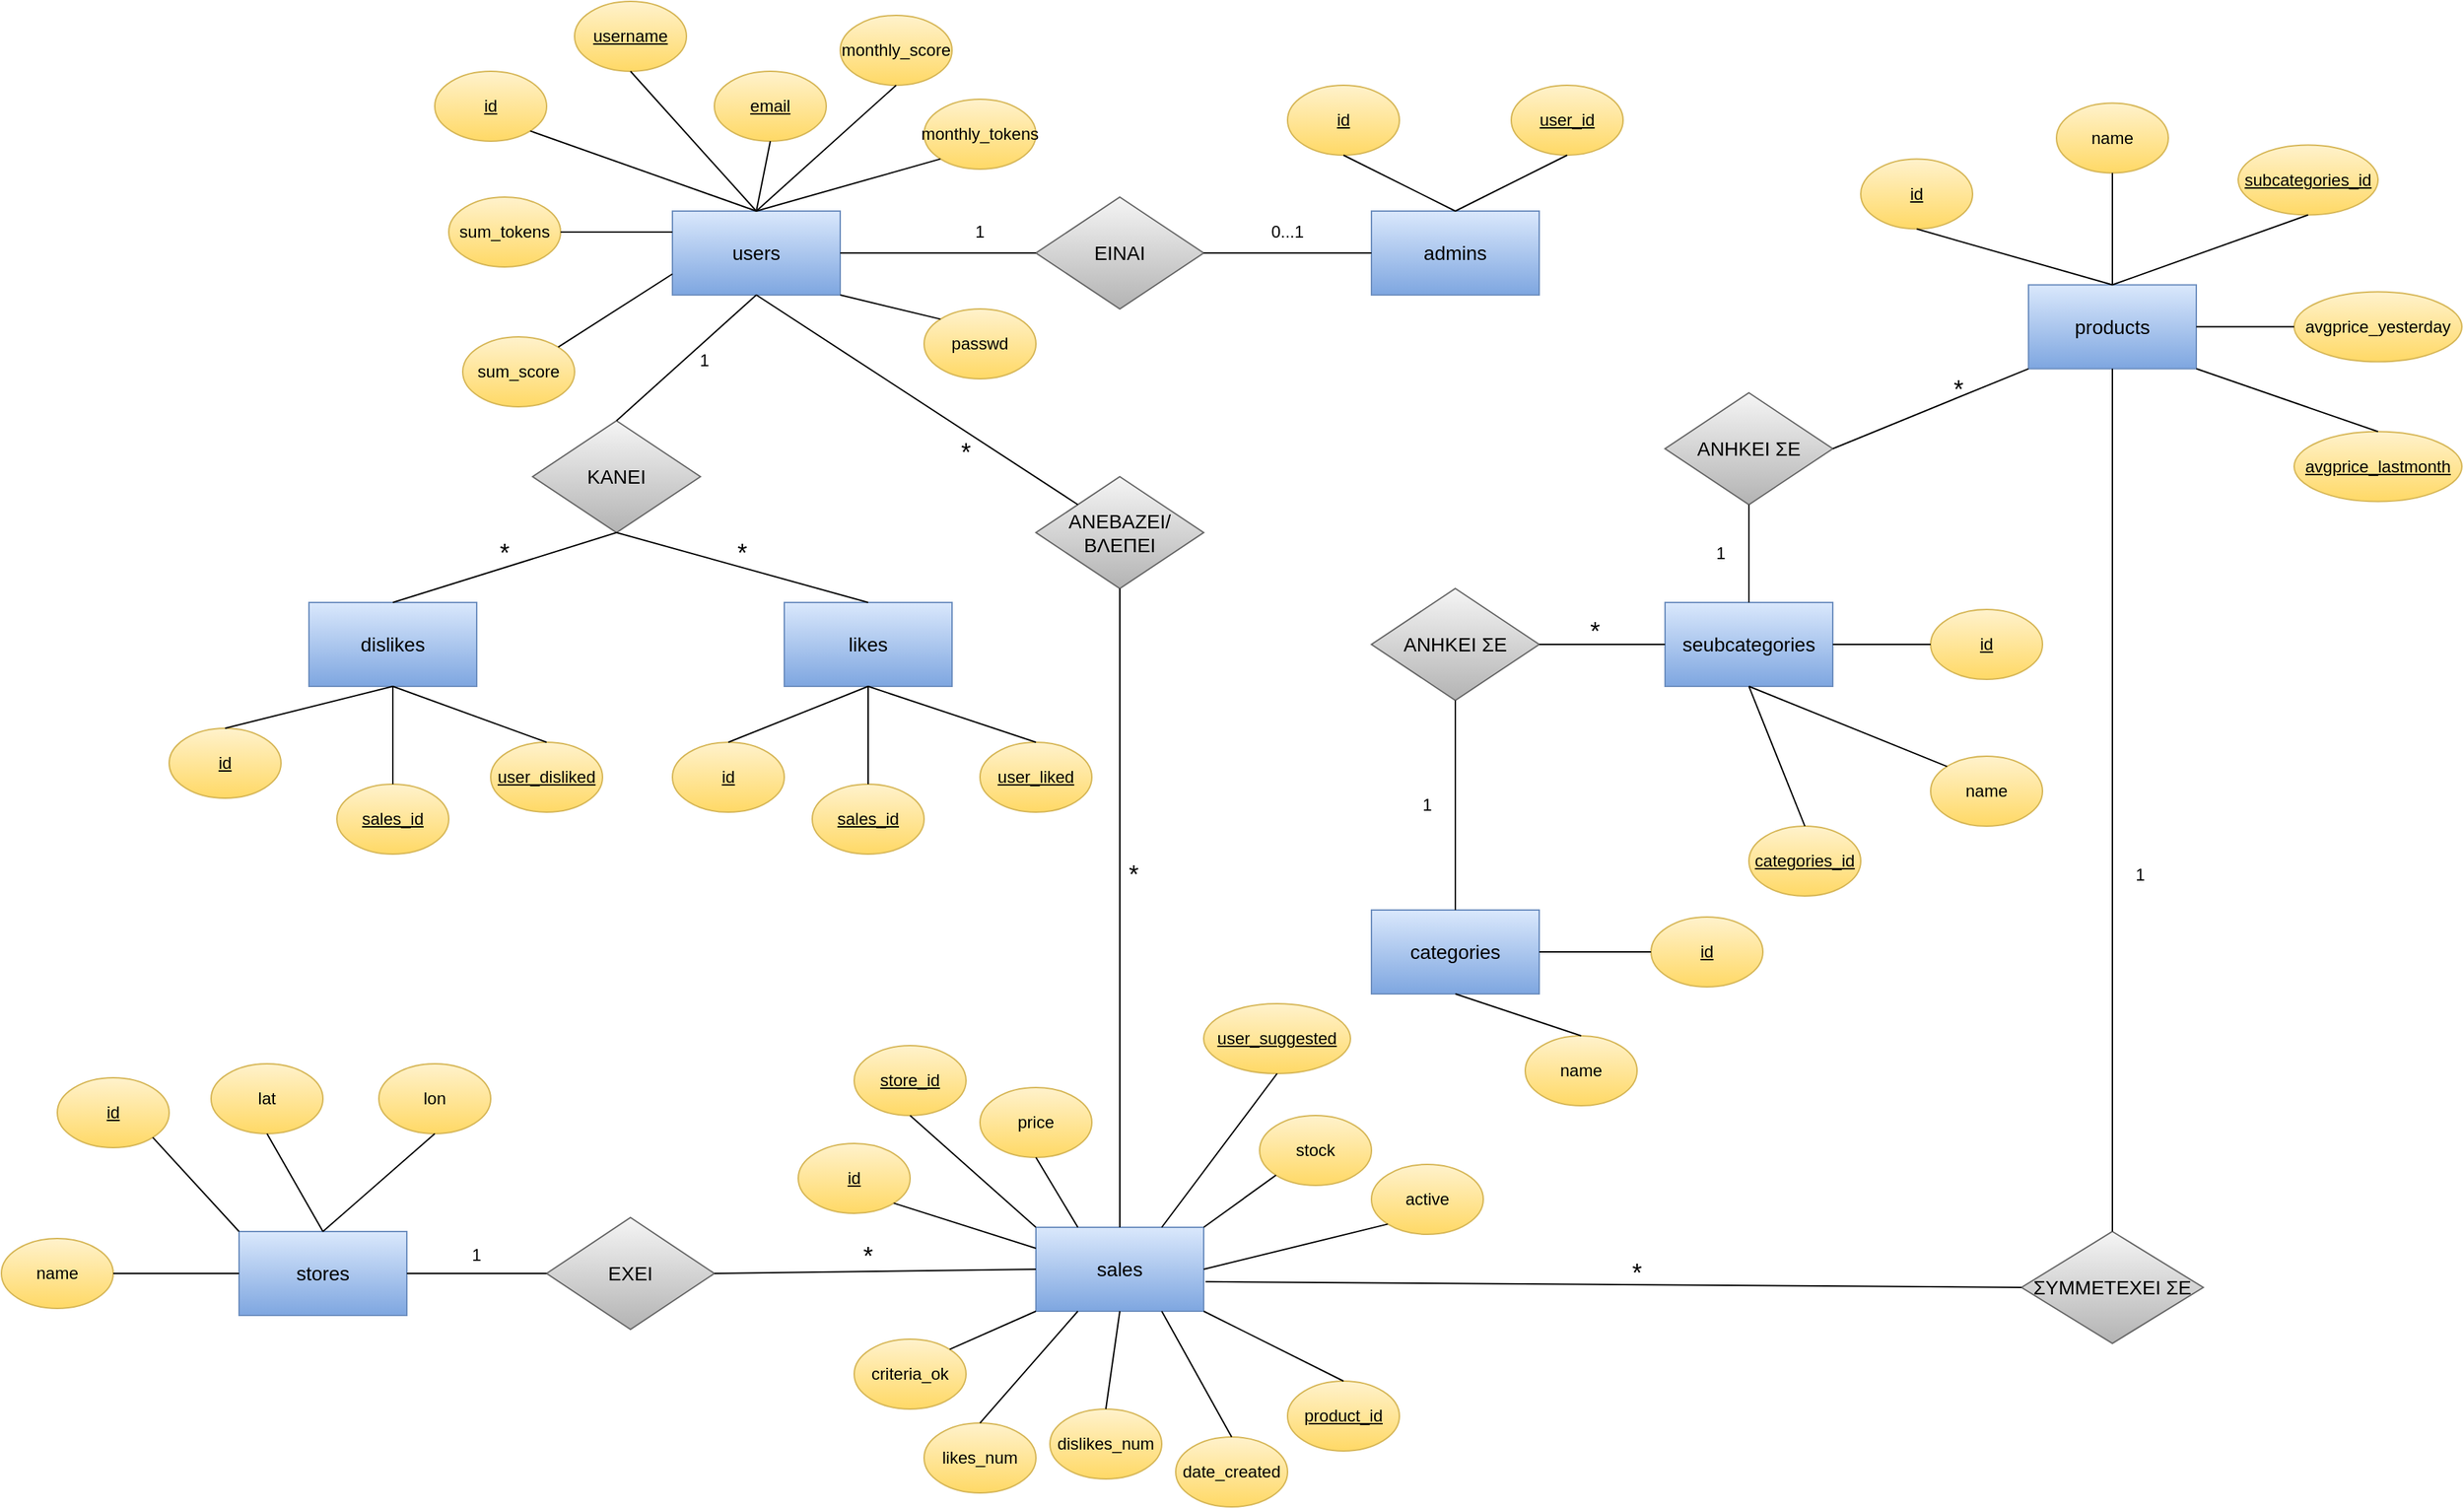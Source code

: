 <mxfile version="21.3.7" type="device">
  <diagram id="R2lEEEUBdFMjLlhIrx00" name="Page-1">
    <mxGraphModel dx="1615" dy="1488" grid="1" gridSize="10" guides="1" tooltips="1" connect="1" arrows="1" fold="1" page="1" pageScale="1" pageWidth="850" pageHeight="1100" math="0" shadow="0" extFonts="Permanent Marker^https://fonts.googleapis.com/css?family=Permanent+Marker">
      <root>
        <mxCell id="0" />
        <mxCell id="1" parent="0" />
        <mxCell id="N1igYpdXhc1rZIDnyuqD-1" value="&lt;font style=&quot;font-size: 14px;&quot;&gt;stores&lt;/font&gt;" style="rounded=0;whiteSpace=wrap;html=1;fillColor=#dae8fc;gradientColor=#7ea6e0;strokeColor=#6c8ebf;" vertex="1" parent="1">
          <mxGeometry x="-230" y="840" width="120" height="60" as="geometry" />
        </mxCell>
        <mxCell id="N1igYpdXhc1rZIDnyuqD-2" value="&lt;font style=&quot;font-size: 14px;&quot;&gt;users&lt;br&gt;&lt;/font&gt;" style="rounded=0;whiteSpace=wrap;html=1;fillColor=#dae8fc;gradientColor=#7ea6e0;strokeColor=#6c8ebf;" vertex="1" parent="1">
          <mxGeometry x="80" y="110" width="120" height="60" as="geometry" />
        </mxCell>
        <mxCell id="N1igYpdXhc1rZIDnyuqD-3" value="&lt;font style=&quot;font-size: 14px;&quot;&gt;admins&lt;br&gt;&lt;/font&gt;" style="rounded=0;whiteSpace=wrap;html=1;fillColor=#dae8fc;gradientColor=#7ea6e0;strokeColor=#6c8ebf;" vertex="1" parent="1">
          <mxGeometry x="580" y="110" width="120" height="60" as="geometry" />
        </mxCell>
        <mxCell id="N1igYpdXhc1rZIDnyuqD-4" value="&lt;font style=&quot;font-size: 14px;&quot;&gt;products&lt;br&gt;&lt;/font&gt;" style="rounded=0;whiteSpace=wrap;html=1;fillColor=#dae8fc;gradientColor=#7ea6e0;strokeColor=#6c8ebf;" vertex="1" parent="1">
          <mxGeometry x="1050" y="162.78" width="120" height="60" as="geometry" />
        </mxCell>
        <mxCell id="N1igYpdXhc1rZIDnyuqD-6" value="&lt;font style=&quot;font-size: 14px;&quot;&gt;sales&lt;br&gt;&lt;/font&gt;" style="rounded=0;whiteSpace=wrap;html=1;fillColor=#dae8fc;gradientColor=#7ea6e0;strokeColor=#6c8ebf;" vertex="1" parent="1">
          <mxGeometry x="340" y="837" width="120" height="60" as="geometry" />
        </mxCell>
        <mxCell id="N1igYpdXhc1rZIDnyuqD-7" value="&lt;font style=&quot;font-size: 14px;&quot;&gt;likes&lt;br&gt;&lt;/font&gt;" style="rounded=0;whiteSpace=wrap;html=1;fillColor=#dae8fc;gradientColor=#7ea6e0;strokeColor=#6c8ebf;" vertex="1" parent="1">
          <mxGeometry x="160" y="390" width="120" height="60" as="geometry" />
        </mxCell>
        <mxCell id="N1igYpdXhc1rZIDnyuqD-8" value="&lt;font style=&quot;font-size: 14px;&quot;&gt;dislikes&lt;br&gt;&lt;/font&gt;" style="rounded=0;whiteSpace=wrap;html=1;fillColor=#dae8fc;gradientColor=#7ea6e0;strokeColor=#6c8ebf;" vertex="1" parent="1">
          <mxGeometry x="-180" y="390" width="120" height="60" as="geometry" />
        </mxCell>
        <mxCell id="N1igYpdXhc1rZIDnyuqD-9" value="&lt;font style=&quot;font-size: 14px;&quot;&gt;categories&lt;br&gt;&lt;/font&gt;" style="rounded=0;whiteSpace=wrap;html=1;fillColor=#dae8fc;gradientColor=#7ea6e0;strokeColor=#6c8ebf;" vertex="1" parent="1">
          <mxGeometry x="580" y="610" width="120" height="60" as="geometry" />
        </mxCell>
        <mxCell id="N1igYpdXhc1rZIDnyuqD-10" value="&lt;font style=&quot;font-size: 14px;&quot;&gt;seubcategories&lt;br&gt;&lt;/font&gt;" style="rounded=0;whiteSpace=wrap;html=1;fillColor=#dae8fc;gradientColor=#7ea6e0;strokeColor=#6c8ebf;" vertex="1" parent="1">
          <mxGeometry x="790" y="390" width="120" height="60" as="geometry" />
        </mxCell>
        <mxCell id="N1igYpdXhc1rZIDnyuqD-11" value="&lt;u&gt;id&lt;/u&gt;" style="ellipse;whiteSpace=wrap;html=1;fillColor=#fff2cc;gradientColor=#ffd966;strokeColor=#d6b656;" vertex="1" parent="1">
          <mxGeometry x="-90" y="10" width="80" height="50" as="geometry" />
        </mxCell>
        <mxCell id="N1igYpdXhc1rZIDnyuqD-12" value="&lt;u&gt;username&lt;/u&gt;" style="ellipse;whiteSpace=wrap;html=1;fillColor=#fff2cc;gradientColor=#ffd966;strokeColor=#d6b656;" vertex="1" parent="1">
          <mxGeometry x="10" y="-40" width="80" height="50" as="geometry" />
        </mxCell>
        <mxCell id="N1igYpdXhc1rZIDnyuqD-13" value="passwd" style="ellipse;whiteSpace=wrap;html=1;fillColor=#fff2cc;gradientColor=#ffd966;strokeColor=#d6b656;" vertex="1" parent="1">
          <mxGeometry x="260" y="180" width="80" height="50" as="geometry" />
        </mxCell>
        <mxCell id="N1igYpdXhc1rZIDnyuqD-14" value="&lt;u&gt;email&lt;/u&gt;" style="ellipse;whiteSpace=wrap;html=1;fillColor=#fff2cc;gradientColor=#ffd966;strokeColor=#d6b656;" vertex="1" parent="1">
          <mxGeometry x="110" y="10" width="80" height="50" as="geometry" />
        </mxCell>
        <mxCell id="N1igYpdXhc1rZIDnyuqD-15" value="sum_score" style="ellipse;whiteSpace=wrap;html=1;fillColor=#fff2cc;gradientColor=#ffd966;strokeColor=#d6b656;" vertex="1" parent="1">
          <mxGeometry x="-70" y="200" width="80" height="50" as="geometry" />
        </mxCell>
        <mxCell id="N1igYpdXhc1rZIDnyuqD-16" value="sum_tokens" style="ellipse;whiteSpace=wrap;html=1;fillColor=#fff2cc;gradientColor=#ffd966;strokeColor=#d6b656;" vertex="1" parent="1">
          <mxGeometry x="-80" y="100" width="80" height="50" as="geometry" />
        </mxCell>
        <mxCell id="N1igYpdXhc1rZIDnyuqD-17" value="monthly_score" style="ellipse;whiteSpace=wrap;html=1;fillColor=#fff2cc;gradientColor=#ffd966;strokeColor=#d6b656;" vertex="1" parent="1">
          <mxGeometry x="200" y="-30" width="80" height="50" as="geometry" />
        </mxCell>
        <mxCell id="N1igYpdXhc1rZIDnyuqD-18" value="monthly_tokens" style="ellipse;whiteSpace=wrap;html=1;fillColor=#fff2cc;gradientColor=#ffd966;strokeColor=#d6b656;" vertex="1" parent="1">
          <mxGeometry x="260" y="30" width="80" height="50" as="geometry" />
        </mxCell>
        <mxCell id="N1igYpdXhc1rZIDnyuqD-19" value="" style="endArrow=none;html=1;rounded=0;exitX=0.5;exitY=0;exitDx=0;exitDy=0;entryX=1;entryY=1;entryDx=0;entryDy=0;" edge="1" parent="1" source="N1igYpdXhc1rZIDnyuqD-2" target="N1igYpdXhc1rZIDnyuqD-11">
          <mxGeometry width="50" height="50" relative="1" as="geometry">
            <mxPoint x="200" y="230" as="sourcePoint" />
            <mxPoint x="250" y="180" as="targetPoint" />
          </mxGeometry>
        </mxCell>
        <mxCell id="N1igYpdXhc1rZIDnyuqD-22" value="" style="endArrow=none;html=1;rounded=0;entryX=0.5;entryY=1;entryDx=0;entryDy=0;" edge="1" parent="1" target="N1igYpdXhc1rZIDnyuqD-12">
          <mxGeometry width="50" height="50" relative="1" as="geometry">
            <mxPoint x="140" y="110" as="sourcePoint" />
            <mxPoint x="250" y="180" as="targetPoint" />
          </mxGeometry>
        </mxCell>
        <mxCell id="N1igYpdXhc1rZIDnyuqD-23" value="" style="endArrow=none;html=1;rounded=0;entryX=0.5;entryY=1;entryDx=0;entryDy=0;exitX=0.5;exitY=0;exitDx=0;exitDy=0;" edge="1" parent="1" source="N1igYpdXhc1rZIDnyuqD-2" target="N1igYpdXhc1rZIDnyuqD-14">
          <mxGeometry width="50" height="50" relative="1" as="geometry">
            <mxPoint x="200" y="230" as="sourcePoint" />
            <mxPoint x="250" y="180" as="targetPoint" />
          </mxGeometry>
        </mxCell>
        <mxCell id="N1igYpdXhc1rZIDnyuqD-24" value="" style="endArrow=none;html=1;rounded=0;exitX=1;exitY=0.5;exitDx=0;exitDy=0;entryX=0;entryY=0.25;entryDx=0;entryDy=0;" edge="1" parent="1" source="N1igYpdXhc1rZIDnyuqD-16" target="N1igYpdXhc1rZIDnyuqD-2">
          <mxGeometry width="50" height="50" relative="1" as="geometry">
            <mxPoint x="200" y="230" as="sourcePoint" />
            <mxPoint x="250" y="180" as="targetPoint" />
          </mxGeometry>
        </mxCell>
        <mxCell id="N1igYpdXhc1rZIDnyuqD-25" value="" style="endArrow=none;html=1;rounded=0;exitX=1;exitY=0;exitDx=0;exitDy=0;entryX=0;entryY=0.75;entryDx=0;entryDy=0;" edge="1" parent="1" source="N1igYpdXhc1rZIDnyuqD-15" target="N1igYpdXhc1rZIDnyuqD-2">
          <mxGeometry width="50" height="50" relative="1" as="geometry">
            <mxPoint x="200" y="230" as="sourcePoint" />
            <mxPoint x="250" y="180" as="targetPoint" />
          </mxGeometry>
        </mxCell>
        <mxCell id="N1igYpdXhc1rZIDnyuqD-26" value="" style="endArrow=none;html=1;rounded=0;entryX=1;entryY=1;entryDx=0;entryDy=0;exitX=0;exitY=0;exitDx=0;exitDy=0;" edge="1" parent="1" source="N1igYpdXhc1rZIDnyuqD-13" target="N1igYpdXhc1rZIDnyuqD-2">
          <mxGeometry width="50" height="50" relative="1" as="geometry">
            <mxPoint x="200" y="230" as="sourcePoint" />
            <mxPoint x="250" y="180" as="targetPoint" />
          </mxGeometry>
        </mxCell>
        <mxCell id="N1igYpdXhc1rZIDnyuqD-27" value="ΕΙΝΑΙ" style="rhombus;whiteSpace=wrap;html=1;fillColor=#f5f5f5;gradientColor=#b3b3b3;strokeColor=#666666;fontSize=14;" vertex="1" parent="1">
          <mxGeometry x="340" y="100" width="120" height="80" as="geometry" />
        </mxCell>
        <mxCell id="N1igYpdXhc1rZIDnyuqD-28" value="" style="endArrow=none;html=1;rounded=0;exitX=1;exitY=0.5;exitDx=0;exitDy=0;entryX=0;entryY=0.5;entryDx=0;entryDy=0;" edge="1" parent="1" source="N1igYpdXhc1rZIDnyuqD-2" target="N1igYpdXhc1rZIDnyuqD-27">
          <mxGeometry width="50" height="50" relative="1" as="geometry">
            <mxPoint x="350" y="230" as="sourcePoint" />
            <mxPoint x="400" y="180" as="targetPoint" />
          </mxGeometry>
        </mxCell>
        <mxCell id="N1igYpdXhc1rZIDnyuqD-29" value="" style="endArrow=none;html=1;rounded=0;entryX=1;entryY=0.5;entryDx=0;entryDy=0;exitX=0;exitY=0.5;exitDx=0;exitDy=0;" edge="1" parent="1" source="N1igYpdXhc1rZIDnyuqD-3" target="N1igYpdXhc1rZIDnyuqD-27">
          <mxGeometry width="50" height="50" relative="1" as="geometry">
            <mxPoint x="350" y="230" as="sourcePoint" />
            <mxPoint x="400" y="180" as="targetPoint" />
          </mxGeometry>
        </mxCell>
        <mxCell id="N1igYpdXhc1rZIDnyuqD-31" value="1" style="text;html=1;strokeColor=none;fillColor=none;align=center;verticalAlign=middle;whiteSpace=wrap;rounded=0;" vertex="1" parent="1">
          <mxGeometry x="270" y="110" width="60" height="30" as="geometry" />
        </mxCell>
        <mxCell id="N1igYpdXhc1rZIDnyuqD-32" value="0...1" style="text;html=1;strokeColor=none;fillColor=none;align=center;verticalAlign=middle;whiteSpace=wrap;rounded=0;" vertex="1" parent="1">
          <mxGeometry x="490" y="110" width="60" height="30" as="geometry" />
        </mxCell>
        <mxCell id="N1igYpdXhc1rZIDnyuqD-33" value="" style="endArrow=none;html=1;rounded=0;entryX=0.5;entryY=0;entryDx=0;entryDy=0;exitX=0.5;exitY=1;exitDx=0;exitDy=0;" edge="1" parent="1" source="N1igYpdXhc1rZIDnyuqD-17" target="N1igYpdXhc1rZIDnyuqD-2">
          <mxGeometry width="50" height="50" relative="1" as="geometry">
            <mxPoint x="140" y="230" as="sourcePoint" />
            <mxPoint x="190" y="180" as="targetPoint" />
          </mxGeometry>
        </mxCell>
        <mxCell id="N1igYpdXhc1rZIDnyuqD-34" value="" style="endArrow=none;html=1;rounded=0;entryX=0.5;entryY=0;entryDx=0;entryDy=0;exitX=0;exitY=1;exitDx=0;exitDy=0;" edge="1" parent="1" source="N1igYpdXhc1rZIDnyuqD-18" target="N1igYpdXhc1rZIDnyuqD-2">
          <mxGeometry width="50" height="50" relative="1" as="geometry">
            <mxPoint x="140" y="160" as="sourcePoint" />
            <mxPoint x="190" y="110" as="targetPoint" />
          </mxGeometry>
        </mxCell>
        <mxCell id="N1igYpdXhc1rZIDnyuqD-35" value="ΚΑΝΕΙ" style="rhombus;whiteSpace=wrap;html=1;fillColor=#f5f5f5;gradientColor=#b3b3b3;strokeColor=#666666;fontSize=14;" vertex="1" parent="1">
          <mxGeometry x="-20" y="260" width="120" height="80" as="geometry" />
        </mxCell>
        <mxCell id="N1igYpdXhc1rZIDnyuqD-37" value="" style="endArrow=none;html=1;rounded=0;entryX=0.5;entryY=1;entryDx=0;entryDy=0;exitX=0.5;exitY=0;exitDx=0;exitDy=0;" edge="1" parent="1" source="N1igYpdXhc1rZIDnyuqD-35" target="N1igYpdXhc1rZIDnyuqD-2">
          <mxGeometry width="50" height="50" relative="1" as="geometry">
            <mxPoint x="170" y="360" as="sourcePoint" />
            <mxPoint x="220" y="310" as="targetPoint" />
          </mxGeometry>
        </mxCell>
        <mxCell id="N1igYpdXhc1rZIDnyuqD-39" value="" style="endArrow=none;html=1;rounded=0;entryX=0.5;entryY=1;entryDx=0;entryDy=0;exitX=0.5;exitY=0;exitDx=0;exitDy=0;" edge="1" parent="1" source="N1igYpdXhc1rZIDnyuqD-8" target="N1igYpdXhc1rZIDnyuqD-35">
          <mxGeometry width="50" height="50" relative="1" as="geometry">
            <mxPoint x="70" y="360" as="sourcePoint" />
            <mxPoint x="120" y="310" as="targetPoint" />
          </mxGeometry>
        </mxCell>
        <mxCell id="N1igYpdXhc1rZIDnyuqD-40" value="" style="endArrow=none;html=1;rounded=0;exitX=0.5;exitY=1;exitDx=0;exitDy=0;entryX=0.5;entryY=0;entryDx=0;entryDy=0;" edge="1" parent="1" source="N1igYpdXhc1rZIDnyuqD-35" target="N1igYpdXhc1rZIDnyuqD-7">
          <mxGeometry width="50" height="50" relative="1" as="geometry">
            <mxPoint x="70" y="360" as="sourcePoint" />
            <mxPoint x="120" y="310" as="targetPoint" />
          </mxGeometry>
        </mxCell>
        <mxCell id="N1igYpdXhc1rZIDnyuqD-41" value="1" style="text;html=1;strokeColor=none;fillColor=none;align=center;verticalAlign=middle;whiteSpace=wrap;rounded=0;" vertex="1" parent="1">
          <mxGeometry x="73" y="202" width="60" height="30" as="geometry" />
        </mxCell>
        <mxCell id="N1igYpdXhc1rZIDnyuqD-42" value="*" style="text;html=1;strokeColor=none;fillColor=none;align=center;verticalAlign=middle;whiteSpace=wrap;rounded=0;fontStyle=0;fontSize=18;" vertex="1" parent="1">
          <mxGeometry x="-70" y="340" width="60" height="30" as="geometry" />
        </mxCell>
        <mxCell id="N1igYpdXhc1rZIDnyuqD-43" value="*" style="text;html=1;strokeColor=none;fillColor=none;align=center;verticalAlign=middle;whiteSpace=wrap;rounded=0;fontStyle=0;fontSize=18;" vertex="1" parent="1">
          <mxGeometry x="100" y="340" width="60" height="30" as="geometry" />
        </mxCell>
        <mxCell id="N1igYpdXhc1rZIDnyuqD-44" value="&lt;u&gt;id&lt;/u&gt;" style="ellipse;whiteSpace=wrap;html=1;fillColor=#fff2cc;gradientColor=#ffd966;strokeColor=#d6b656;" vertex="1" parent="1">
          <mxGeometry x="-280" y="480" width="80" height="50" as="geometry" />
        </mxCell>
        <mxCell id="N1igYpdXhc1rZIDnyuqD-45" value="&lt;u&gt;sales_id&lt;/u&gt;" style="ellipse;whiteSpace=wrap;html=1;fillColor=#fff2cc;gradientColor=#ffd966;strokeColor=#d6b656;" vertex="1" parent="1">
          <mxGeometry x="-160" y="520" width="80" height="50" as="geometry" />
        </mxCell>
        <mxCell id="N1igYpdXhc1rZIDnyuqD-46" value="&lt;u&gt;user_disliked&lt;/u&gt;" style="ellipse;whiteSpace=wrap;html=1;fillColor=#fff2cc;gradientColor=#ffd966;strokeColor=#d6b656;" vertex="1" parent="1">
          <mxGeometry x="-50" y="490" width="80" height="50" as="geometry" />
        </mxCell>
        <mxCell id="N1igYpdXhc1rZIDnyuqD-47" value="&lt;u&gt;id&lt;/u&gt;" style="ellipse;whiteSpace=wrap;html=1;fillColor=#fff2cc;gradientColor=#ffd966;strokeColor=#d6b656;" vertex="1" parent="1">
          <mxGeometry x="80" y="490" width="80" height="50" as="geometry" />
        </mxCell>
        <mxCell id="N1igYpdXhc1rZIDnyuqD-48" value="&lt;u&gt;sales_id&lt;/u&gt;" style="ellipse;whiteSpace=wrap;html=1;fillColor=#fff2cc;gradientColor=#ffd966;strokeColor=#d6b656;" vertex="1" parent="1">
          <mxGeometry x="180" y="520" width="80" height="50" as="geometry" />
        </mxCell>
        <mxCell id="N1igYpdXhc1rZIDnyuqD-49" value="&lt;u&gt;user_liked&lt;/u&gt;" style="ellipse;whiteSpace=wrap;html=1;fillColor=#fff2cc;gradientColor=#ffd966;strokeColor=#d6b656;" vertex="1" parent="1">
          <mxGeometry x="300" y="490" width="80" height="50" as="geometry" />
        </mxCell>
        <mxCell id="N1igYpdXhc1rZIDnyuqD-50" value="" style="endArrow=none;html=1;rounded=0;entryX=0.5;entryY=1;entryDx=0;entryDy=0;exitX=0.5;exitY=0;exitDx=0;exitDy=0;" edge="1" parent="1" source="N1igYpdXhc1rZIDnyuqD-44" target="N1igYpdXhc1rZIDnyuqD-8">
          <mxGeometry width="50" height="50" relative="1" as="geometry">
            <mxPoint x="-240" y="460" as="sourcePoint" />
            <mxPoint x="150" y="460" as="targetPoint" />
          </mxGeometry>
        </mxCell>
        <mxCell id="N1igYpdXhc1rZIDnyuqD-52" value="" style="endArrow=none;html=1;rounded=0;exitX=0.5;exitY=1;exitDx=0;exitDy=0;entryX=0.5;entryY=0;entryDx=0;entryDy=0;" edge="1" parent="1" source="N1igYpdXhc1rZIDnyuqD-8" target="N1igYpdXhc1rZIDnyuqD-45">
          <mxGeometry width="50" height="50" relative="1" as="geometry">
            <mxPoint x="100" y="510" as="sourcePoint" />
            <mxPoint x="150" y="460" as="targetPoint" />
          </mxGeometry>
        </mxCell>
        <mxCell id="N1igYpdXhc1rZIDnyuqD-54" value="" style="endArrow=none;html=1;rounded=0;entryX=0.5;entryY=1;entryDx=0;entryDy=0;exitX=0.5;exitY=0;exitDx=0;exitDy=0;" edge="1" parent="1" source="N1igYpdXhc1rZIDnyuqD-46" target="N1igYpdXhc1rZIDnyuqD-8">
          <mxGeometry width="50" height="50" relative="1" as="geometry">
            <mxPoint x="-10" y="470" as="sourcePoint" />
            <mxPoint x="150" y="460" as="targetPoint" />
          </mxGeometry>
        </mxCell>
        <mxCell id="N1igYpdXhc1rZIDnyuqD-55" value="" style="endArrow=none;html=1;rounded=0;entryX=0.5;entryY=1;entryDx=0;entryDy=0;exitX=0.5;exitY=0;exitDx=0;exitDy=0;" edge="1" parent="1" source="N1igYpdXhc1rZIDnyuqD-47" target="N1igYpdXhc1rZIDnyuqD-7">
          <mxGeometry width="50" height="50" relative="1" as="geometry">
            <mxPoint x="100" y="510" as="sourcePoint" />
            <mxPoint x="150" y="460" as="targetPoint" />
          </mxGeometry>
        </mxCell>
        <mxCell id="N1igYpdXhc1rZIDnyuqD-56" value="" style="endArrow=none;html=1;rounded=0;exitX=0.5;exitY=0;exitDx=0;exitDy=0;" edge="1" parent="1" source="N1igYpdXhc1rZIDnyuqD-48">
          <mxGeometry width="50" height="50" relative="1" as="geometry">
            <mxPoint x="100" y="510" as="sourcePoint" />
            <mxPoint x="220" y="450" as="targetPoint" />
          </mxGeometry>
        </mxCell>
        <mxCell id="N1igYpdXhc1rZIDnyuqD-57" value="" style="endArrow=none;html=1;rounded=0;entryX=0.5;entryY=1;entryDx=0;entryDy=0;exitX=0.5;exitY=0;exitDx=0;exitDy=0;" edge="1" parent="1" source="N1igYpdXhc1rZIDnyuqD-49" target="N1igYpdXhc1rZIDnyuqD-7">
          <mxGeometry width="50" height="50" relative="1" as="geometry">
            <mxPoint x="100" y="510" as="sourcePoint" />
            <mxPoint x="150" y="460" as="targetPoint" />
          </mxGeometry>
        </mxCell>
        <mxCell id="N1igYpdXhc1rZIDnyuqD-58" value="&lt;u&gt;id&lt;/u&gt;" style="ellipse;whiteSpace=wrap;html=1;fillColor=#fff2cc;gradientColor=#ffd966;strokeColor=#d6b656;" vertex="1" parent="1">
          <mxGeometry x="520" y="20" width="80" height="50" as="geometry" />
        </mxCell>
        <mxCell id="N1igYpdXhc1rZIDnyuqD-59" value="&lt;u&gt;user_id&lt;/u&gt;" style="ellipse;whiteSpace=wrap;html=1;fillColor=#fff2cc;gradientColor=#ffd966;strokeColor=#d6b656;" vertex="1" parent="1">
          <mxGeometry x="680" y="20" width="80" height="50" as="geometry" />
        </mxCell>
        <mxCell id="N1igYpdXhc1rZIDnyuqD-60" value="" style="endArrow=none;html=1;rounded=0;exitX=0.5;exitY=0;exitDx=0;exitDy=0;entryX=0.5;entryY=1;entryDx=0;entryDy=0;" edge="1" parent="1" source="N1igYpdXhc1rZIDnyuqD-3" target="N1igYpdXhc1rZIDnyuqD-58">
          <mxGeometry width="50" height="50" relative="1" as="geometry">
            <mxPoint x="300" y="250" as="sourcePoint" />
            <mxPoint x="350" y="200" as="targetPoint" />
          </mxGeometry>
        </mxCell>
        <mxCell id="N1igYpdXhc1rZIDnyuqD-61" value="" style="endArrow=none;html=1;rounded=0;entryX=0.5;entryY=0;entryDx=0;entryDy=0;exitX=0.5;exitY=1;exitDx=0;exitDy=0;" edge="1" parent="1" source="N1igYpdXhc1rZIDnyuqD-59" target="N1igYpdXhc1rZIDnyuqD-3">
          <mxGeometry width="50" height="50" relative="1" as="geometry">
            <mxPoint x="300" y="250" as="sourcePoint" />
            <mxPoint x="350" y="200" as="targetPoint" />
          </mxGeometry>
        </mxCell>
        <mxCell id="N1igYpdXhc1rZIDnyuqD-62" value="&lt;u&gt;id&lt;/u&gt;" style="ellipse;whiteSpace=wrap;html=1;fillColor=#fff2cc;gradientColor=#ffd966;strokeColor=#d6b656;" vertex="1" parent="1">
          <mxGeometry x="930" y="72.78" width="80" height="50" as="geometry" />
        </mxCell>
        <mxCell id="N1igYpdXhc1rZIDnyuqD-63" value="&lt;span&gt;name&lt;br&gt;&lt;/span&gt;" style="ellipse;whiteSpace=wrap;html=1;fillColor=#fff2cc;gradientColor=#ffd966;strokeColor=#d6b656;fontStyle=0" vertex="1" parent="1">
          <mxGeometry x="1070" y="32.78" width="80" height="50" as="geometry" />
        </mxCell>
        <mxCell id="N1igYpdXhc1rZIDnyuqD-64" value="&lt;span&gt;&lt;u&gt;subcategories_id&lt;/u&gt;&lt;/span&gt;" style="ellipse;whiteSpace=wrap;html=1;fillColor=#fff2cc;gradientColor=#ffd966;strokeColor=#d6b656;fontStyle=0" vertex="1" parent="1">
          <mxGeometry x="1200" y="62.78" width="100" height="50" as="geometry" />
        </mxCell>
        <mxCell id="N1igYpdXhc1rZIDnyuqD-65" value="avgprice_yesterday" style="ellipse;whiteSpace=wrap;html=1;fillColor=#fff2cc;gradientColor=#ffd966;strokeColor=#d6b656;fontStyle=0" vertex="1" parent="1">
          <mxGeometry x="1240" y="167.78" width="120" height="50" as="geometry" />
        </mxCell>
        <mxCell id="N1igYpdXhc1rZIDnyuqD-66" value="&lt;u&gt;avgprice_lastmonth&lt;br&gt;&lt;/u&gt;" style="ellipse;whiteSpace=wrap;html=1;fillColor=#fff2cc;gradientColor=#ffd966;strokeColor=#d6b656;" vertex="1" parent="1">
          <mxGeometry x="1240" y="267.78" width="120" height="50" as="geometry" />
        </mxCell>
        <mxCell id="N1igYpdXhc1rZIDnyuqD-67" value="" style="endArrow=none;html=1;rounded=0;entryX=0.5;entryY=1;entryDx=0;entryDy=0;exitX=0.5;exitY=0;exitDx=0;exitDy=0;" edge="1" parent="1" source="N1igYpdXhc1rZIDnyuqD-4" target="N1igYpdXhc1rZIDnyuqD-62">
          <mxGeometry width="50" height="50" relative="1" as="geometry">
            <mxPoint x="840" y="202.78" as="sourcePoint" />
            <mxPoint x="890" y="152.78" as="targetPoint" />
          </mxGeometry>
        </mxCell>
        <mxCell id="N1igYpdXhc1rZIDnyuqD-68" value="" style="endArrow=none;html=1;rounded=0;entryX=0.5;entryY=1;entryDx=0;entryDy=0;exitX=0.5;exitY=0;exitDx=0;exitDy=0;" edge="1" parent="1" source="N1igYpdXhc1rZIDnyuqD-4" target="N1igYpdXhc1rZIDnyuqD-63">
          <mxGeometry width="50" height="50" relative="1" as="geometry">
            <mxPoint x="840" y="202.78" as="sourcePoint" />
            <mxPoint x="890" y="152.78" as="targetPoint" />
          </mxGeometry>
        </mxCell>
        <mxCell id="N1igYpdXhc1rZIDnyuqD-69" value="" style="endArrow=none;html=1;rounded=0;entryX=0.5;entryY=0;entryDx=0;entryDy=0;exitX=0.5;exitY=1;exitDx=0;exitDy=0;" edge="1" parent="1" source="N1igYpdXhc1rZIDnyuqD-64" target="N1igYpdXhc1rZIDnyuqD-4">
          <mxGeometry width="50" height="50" relative="1" as="geometry">
            <mxPoint x="840" y="202.78" as="sourcePoint" />
            <mxPoint x="890" y="152.78" as="targetPoint" />
          </mxGeometry>
        </mxCell>
        <mxCell id="N1igYpdXhc1rZIDnyuqD-70" value="" style="endArrow=none;html=1;rounded=0;entryX=0;entryY=0.5;entryDx=0;entryDy=0;exitX=1;exitY=0.5;exitDx=0;exitDy=0;" edge="1" parent="1" source="N1igYpdXhc1rZIDnyuqD-4" target="N1igYpdXhc1rZIDnyuqD-65">
          <mxGeometry width="50" height="50" relative="1" as="geometry">
            <mxPoint x="840" y="202.78" as="sourcePoint" />
            <mxPoint x="890" y="152.78" as="targetPoint" />
          </mxGeometry>
        </mxCell>
        <mxCell id="N1igYpdXhc1rZIDnyuqD-72" value="" style="endArrow=none;html=1;rounded=0;entryX=1;entryY=1;entryDx=0;entryDy=0;exitX=0.5;exitY=0;exitDx=0;exitDy=0;" edge="1" parent="1" source="N1igYpdXhc1rZIDnyuqD-66" target="N1igYpdXhc1rZIDnyuqD-4">
          <mxGeometry width="50" height="50" relative="1" as="geometry">
            <mxPoint x="1010" y="232.78" as="sourcePoint" />
            <mxPoint x="1060" y="182.78" as="targetPoint" />
          </mxGeometry>
        </mxCell>
        <mxCell id="N1igYpdXhc1rZIDnyuqD-73" value="ΑΝΗΚΕΙ ΣΕ" style="rhombus;whiteSpace=wrap;html=1;fillColor=#f5f5f5;gradientColor=#b3b3b3;strokeColor=#666666;fontSize=14;" vertex="1" parent="1">
          <mxGeometry x="790" y="240" width="120" height="80" as="geometry" />
        </mxCell>
        <mxCell id="N1igYpdXhc1rZIDnyuqD-74" value="" style="endArrow=none;html=1;rounded=0;entryX=0;entryY=1;entryDx=0;entryDy=0;exitX=1;exitY=0.5;exitDx=0;exitDy=0;" edge="1" parent="1" source="N1igYpdXhc1rZIDnyuqD-73" target="N1igYpdXhc1rZIDnyuqD-4">
          <mxGeometry width="50" height="50" relative="1" as="geometry">
            <mxPoint x="950" y="272.78" as="sourcePoint" />
            <mxPoint x="690" y="482.78" as="targetPoint" />
          </mxGeometry>
        </mxCell>
        <mxCell id="N1igYpdXhc1rZIDnyuqD-75" value="" style="endArrow=none;html=1;rounded=0;entryX=0.5;entryY=1;entryDx=0;entryDy=0;exitX=0.5;exitY=0;exitDx=0;exitDy=0;" edge="1" parent="1" source="N1igYpdXhc1rZIDnyuqD-10" target="N1igYpdXhc1rZIDnyuqD-73">
          <mxGeometry width="50" height="50" relative="1" as="geometry">
            <mxPoint x="600" y="420" as="sourcePoint" />
            <mxPoint x="650" y="380" as="targetPoint" />
          </mxGeometry>
        </mxCell>
        <mxCell id="N1igYpdXhc1rZIDnyuqD-76" value="ΑΝΗΚΕΙ ΣΕ" style="rhombus;whiteSpace=wrap;html=1;fillColor=#f5f5f5;gradientColor=#b3b3b3;strokeColor=#666666;fontSize=14;" vertex="1" parent="1">
          <mxGeometry x="580" y="380" width="120" height="80" as="geometry" />
        </mxCell>
        <mxCell id="N1igYpdXhc1rZIDnyuqD-77" value="" style="endArrow=none;html=1;rounded=0;entryX=0.5;entryY=1;entryDx=0;entryDy=0;exitX=0.5;exitY=0;exitDx=0;exitDy=0;" edge="1" parent="1" source="N1igYpdXhc1rZIDnyuqD-9" target="N1igYpdXhc1rZIDnyuqD-76">
          <mxGeometry width="50" height="50" relative="1" as="geometry">
            <mxPoint x="600" y="660" as="sourcePoint" />
            <mxPoint x="650" y="610" as="targetPoint" />
          </mxGeometry>
        </mxCell>
        <mxCell id="N1igYpdXhc1rZIDnyuqD-78" value="&lt;u&gt;id&lt;/u&gt;" style="ellipse;whiteSpace=wrap;html=1;fillColor=#fff2cc;gradientColor=#ffd966;strokeColor=#d6b656;" vertex="1" parent="1">
          <mxGeometry x="980" y="395" width="80" height="50" as="geometry" />
        </mxCell>
        <mxCell id="N1igYpdXhc1rZIDnyuqD-79" value="&lt;span&gt;name&lt;/span&gt;" style="ellipse;whiteSpace=wrap;html=1;fillColor=#fff2cc;gradientColor=#ffd966;strokeColor=#d6b656;fontStyle=0" vertex="1" parent="1">
          <mxGeometry x="980" y="500" width="80" height="50" as="geometry" />
        </mxCell>
        <mxCell id="N1igYpdXhc1rZIDnyuqD-80" value="&lt;u&gt;categories_id&lt;br&gt;&lt;/u&gt;" style="ellipse;whiteSpace=wrap;html=1;fillColor=#fff2cc;gradientColor=#ffd966;strokeColor=#d6b656;" vertex="1" parent="1">
          <mxGeometry x="850" y="550" width="80" height="50" as="geometry" />
        </mxCell>
        <mxCell id="N1igYpdXhc1rZIDnyuqD-81" value="" style="endArrow=none;html=1;rounded=0;entryX=0;entryY=0.5;entryDx=0;entryDy=0;exitX=1;exitY=0.5;exitDx=0;exitDy=0;" edge="1" parent="1" source="N1igYpdXhc1rZIDnyuqD-76" target="N1igYpdXhc1rZIDnyuqD-10">
          <mxGeometry width="50" height="50" relative="1" as="geometry">
            <mxPoint x="780" y="540" as="sourcePoint" />
            <mxPoint x="830" y="490" as="targetPoint" />
          </mxGeometry>
        </mxCell>
        <mxCell id="N1igYpdXhc1rZIDnyuqD-82" value="" style="endArrow=none;html=1;rounded=0;entryX=0;entryY=0.5;entryDx=0;entryDy=0;exitX=1;exitY=0.5;exitDx=0;exitDy=0;" edge="1" parent="1" source="N1igYpdXhc1rZIDnyuqD-10" target="N1igYpdXhc1rZIDnyuqD-78">
          <mxGeometry width="50" height="50" relative="1" as="geometry">
            <mxPoint x="780" y="540" as="sourcePoint" />
            <mxPoint x="830" y="490" as="targetPoint" />
          </mxGeometry>
        </mxCell>
        <mxCell id="N1igYpdXhc1rZIDnyuqD-83" value="" style="endArrow=none;html=1;rounded=0;entryX=0.5;entryY=1;entryDx=0;entryDy=0;exitX=0.5;exitY=0;exitDx=0;exitDy=0;" edge="1" parent="1" source="N1igYpdXhc1rZIDnyuqD-80" target="N1igYpdXhc1rZIDnyuqD-10">
          <mxGeometry width="50" height="50" relative="1" as="geometry">
            <mxPoint x="780" y="540" as="sourcePoint" />
            <mxPoint x="830" y="490" as="targetPoint" />
          </mxGeometry>
        </mxCell>
        <mxCell id="N1igYpdXhc1rZIDnyuqD-84" value="" style="endArrow=none;html=1;rounded=0;entryX=0.5;entryY=1;entryDx=0;entryDy=0;exitX=0;exitY=0;exitDx=0;exitDy=0;" edge="1" parent="1" source="N1igYpdXhc1rZIDnyuqD-79" target="N1igYpdXhc1rZIDnyuqD-10">
          <mxGeometry width="50" height="50" relative="1" as="geometry">
            <mxPoint x="780" y="540" as="sourcePoint" />
            <mxPoint x="830" y="490" as="targetPoint" />
          </mxGeometry>
        </mxCell>
        <mxCell id="N1igYpdXhc1rZIDnyuqD-85" value="*" style="text;html=1;strokeColor=none;fillColor=none;align=center;verticalAlign=middle;whiteSpace=wrap;rounded=0;fontStyle=0;fontSize=18;" vertex="1" parent="1">
          <mxGeometry x="970" y="222.78" width="60" height="30" as="geometry" />
        </mxCell>
        <mxCell id="N1igYpdXhc1rZIDnyuqD-86" value="*" style="text;html=1;strokeColor=none;fillColor=none;align=center;verticalAlign=middle;whiteSpace=wrap;rounded=0;fontStyle=0;fontSize=18;" vertex="1" parent="1">
          <mxGeometry x="710" y="396" width="60" height="30" as="geometry" />
        </mxCell>
        <mxCell id="N1igYpdXhc1rZIDnyuqD-87" value="1" style="text;html=1;strokeColor=none;fillColor=none;align=center;verticalAlign=middle;whiteSpace=wrap;rounded=0;" vertex="1" parent="1">
          <mxGeometry x="800" y="340" width="60" height="30" as="geometry" />
        </mxCell>
        <mxCell id="N1igYpdXhc1rZIDnyuqD-88" value="1" style="text;html=1;strokeColor=none;fillColor=none;align=center;verticalAlign=middle;whiteSpace=wrap;rounded=0;" vertex="1" parent="1">
          <mxGeometry x="590" y="520" width="60" height="30" as="geometry" />
        </mxCell>
        <mxCell id="N1igYpdXhc1rZIDnyuqD-89" value="&lt;u&gt;id&lt;/u&gt;" style="ellipse;whiteSpace=wrap;html=1;fillColor=#fff2cc;gradientColor=#ffd966;strokeColor=#d6b656;" vertex="1" parent="1">
          <mxGeometry x="780" y="615" width="80" height="50" as="geometry" />
        </mxCell>
        <mxCell id="N1igYpdXhc1rZIDnyuqD-90" value="&lt;span&gt;name&lt;/span&gt;" style="ellipse;whiteSpace=wrap;html=1;fillColor=#fff2cc;gradientColor=#ffd966;strokeColor=#d6b656;fontStyle=0" vertex="1" parent="1">
          <mxGeometry x="690" y="700" width="80" height="50" as="geometry" />
        </mxCell>
        <mxCell id="N1igYpdXhc1rZIDnyuqD-91" value="" style="endArrow=none;html=1;rounded=0;entryX=0;entryY=0.5;entryDx=0;entryDy=0;exitX=1;exitY=0.5;exitDx=0;exitDy=0;" edge="1" parent="1" source="N1igYpdXhc1rZIDnyuqD-9" target="N1igYpdXhc1rZIDnyuqD-89">
          <mxGeometry width="50" height="50" relative="1" as="geometry">
            <mxPoint x="720" y="630" as="sourcePoint" />
            <mxPoint x="430" y="550" as="targetPoint" />
          </mxGeometry>
        </mxCell>
        <mxCell id="N1igYpdXhc1rZIDnyuqD-92" value="" style="endArrow=none;html=1;rounded=0;entryX=0.5;entryY=1;entryDx=0;entryDy=0;exitX=0.5;exitY=0;exitDx=0;exitDy=0;" edge="1" parent="1" source="N1igYpdXhc1rZIDnyuqD-90" target="N1igYpdXhc1rZIDnyuqD-9">
          <mxGeometry width="50" height="50" relative="1" as="geometry">
            <mxPoint x="590" y="750" as="sourcePoint" />
            <mxPoint x="640" y="700" as="targetPoint" />
          </mxGeometry>
        </mxCell>
        <mxCell id="N1igYpdXhc1rZIDnyuqD-93" value="&lt;u&gt;id&lt;/u&gt;" style="ellipse;whiteSpace=wrap;html=1;fillColor=#fff2cc;gradientColor=#ffd966;strokeColor=#d6b656;" vertex="1" parent="1">
          <mxGeometry x="-360" y="730" width="80" height="50" as="geometry" />
        </mxCell>
        <mxCell id="N1igYpdXhc1rZIDnyuqD-94" value="lat" style="ellipse;whiteSpace=wrap;html=1;fillColor=#fff2cc;gradientColor=#ffd966;strokeColor=#d6b656;" vertex="1" parent="1">
          <mxGeometry x="-250" y="720" width="80" height="50" as="geometry" />
        </mxCell>
        <mxCell id="N1igYpdXhc1rZIDnyuqD-95" value="name" style="ellipse;whiteSpace=wrap;html=1;fillColor=#fff2cc;gradientColor=#ffd966;strokeColor=#d6b656;" vertex="1" parent="1">
          <mxGeometry x="-400" y="845" width="80" height="50" as="geometry" />
        </mxCell>
        <mxCell id="N1igYpdXhc1rZIDnyuqD-96" value="lon" style="ellipse;whiteSpace=wrap;html=1;fillColor=#fff2cc;gradientColor=#ffd966;strokeColor=#d6b656;" vertex="1" parent="1">
          <mxGeometry x="-130" y="720" width="80" height="50" as="geometry" />
        </mxCell>
        <mxCell id="N1igYpdXhc1rZIDnyuqD-97" value="" style="endArrow=none;html=1;rounded=0;entryX=1;entryY=0.5;entryDx=0;entryDy=0;exitX=0;exitY=0.5;exitDx=0;exitDy=0;" edge="1" parent="1" source="N1igYpdXhc1rZIDnyuqD-1" target="N1igYpdXhc1rZIDnyuqD-95">
          <mxGeometry width="50" height="50" relative="1" as="geometry">
            <mxPoint x="320" y="790" as="sourcePoint" />
            <mxPoint x="370" y="740" as="targetPoint" />
          </mxGeometry>
        </mxCell>
        <mxCell id="N1igYpdXhc1rZIDnyuqD-98" value="" style="endArrow=none;html=1;rounded=0;entryX=1;entryY=1;entryDx=0;entryDy=0;exitX=0;exitY=0;exitDx=0;exitDy=0;" edge="1" parent="1" source="N1igYpdXhc1rZIDnyuqD-1" target="N1igYpdXhc1rZIDnyuqD-93">
          <mxGeometry width="50" height="50" relative="1" as="geometry">
            <mxPoint x="140" y="790" as="sourcePoint" />
            <mxPoint x="190" y="740" as="targetPoint" />
          </mxGeometry>
        </mxCell>
        <mxCell id="N1igYpdXhc1rZIDnyuqD-99" value="" style="endArrow=none;html=1;rounded=0;entryX=0.5;entryY=1;entryDx=0;entryDy=0;exitX=0.5;exitY=0;exitDx=0;exitDy=0;" edge="1" parent="1" source="N1igYpdXhc1rZIDnyuqD-1" target="N1igYpdXhc1rZIDnyuqD-94">
          <mxGeometry width="50" height="50" relative="1" as="geometry">
            <mxPoint x="140" y="790" as="sourcePoint" />
            <mxPoint x="190" y="740" as="targetPoint" />
          </mxGeometry>
        </mxCell>
        <mxCell id="N1igYpdXhc1rZIDnyuqD-101" value="" style="endArrow=none;html=1;rounded=0;exitX=0.5;exitY=0;exitDx=0;exitDy=0;entryX=0.5;entryY=1;entryDx=0;entryDy=0;" edge="1" parent="1" source="N1igYpdXhc1rZIDnyuqD-1" target="N1igYpdXhc1rZIDnyuqD-96">
          <mxGeometry width="50" height="50" relative="1" as="geometry">
            <mxPoint x="140" y="790" as="sourcePoint" />
            <mxPoint x="190" y="740" as="targetPoint" />
          </mxGeometry>
        </mxCell>
        <mxCell id="N1igYpdXhc1rZIDnyuqD-102" value="&lt;u&gt;product_id&lt;/u&gt;" style="ellipse;whiteSpace=wrap;html=1;fillColor=#fff2cc;gradientColor=#ffd966;strokeColor=#d6b656;" vertex="1" parent="1">
          <mxGeometry x="520" y="947" width="80" height="50" as="geometry" />
        </mxCell>
        <mxCell id="N1igYpdXhc1rZIDnyuqD-103" value="&lt;u&gt;id&lt;/u&gt;" style="ellipse;whiteSpace=wrap;html=1;fillColor=#fff2cc;gradientColor=#ffd966;strokeColor=#d6b656;" vertex="1" parent="1">
          <mxGeometry x="170" y="777" width="80" height="50" as="geometry" />
        </mxCell>
        <mxCell id="N1igYpdXhc1rZIDnyuqD-104" value="&lt;u&gt;store_id&lt;/u&gt;" style="ellipse;whiteSpace=wrap;html=1;fillColor=#fff2cc;gradientColor=#ffd966;strokeColor=#d6b656;" vertex="1" parent="1">
          <mxGeometry x="210" y="707" width="80" height="50" as="geometry" />
        </mxCell>
        <mxCell id="N1igYpdXhc1rZIDnyuqD-105" style="edgeStyle=orthogonalEdgeStyle;rounded=0;orthogonalLoop=1;jettySize=auto;html=1;exitX=0.5;exitY=1;exitDx=0;exitDy=0;" edge="1" parent="1" source="N1igYpdXhc1rZIDnyuqD-66" target="N1igYpdXhc1rZIDnyuqD-66">
          <mxGeometry relative="1" as="geometry" />
        </mxCell>
        <mxCell id="N1igYpdXhc1rZIDnyuqD-106" value="ΕΧΕΙ" style="rhombus;whiteSpace=wrap;html=1;fillColor=#f5f5f5;gradientColor=#b3b3b3;strokeColor=#666666;fontSize=14;" vertex="1" parent="1">
          <mxGeometry x="-10" y="830" width="120" height="80" as="geometry" />
        </mxCell>
        <mxCell id="N1igYpdXhc1rZIDnyuqD-107" value="ΣΥΜΜΕΤΕΧΕΙ ΣΕ" style="rhombus;whiteSpace=wrap;html=1;fillColor=#f5f5f5;gradientColor=#b3b3b3;strokeColor=#666666;fontSize=14;" vertex="1" parent="1">
          <mxGeometry x="1045" y="840" width="130" height="80" as="geometry" />
        </mxCell>
        <mxCell id="N1igYpdXhc1rZIDnyuqD-108" value="price" style="ellipse;whiteSpace=wrap;html=1;fillColor=#fff2cc;gradientColor=#ffd966;strokeColor=#d6b656;fontStyle=0" vertex="1" parent="1">
          <mxGeometry x="300" y="737" width="80" height="50" as="geometry" />
        </mxCell>
        <mxCell id="N1igYpdXhc1rZIDnyuqD-109" value="&lt;span&gt;stock&lt;/span&gt;" style="ellipse;whiteSpace=wrap;html=1;fillColor=#fff2cc;gradientColor=#ffd966;strokeColor=#d6b656;fontStyle=0" vertex="1" parent="1">
          <mxGeometry x="500" y="757" width="80" height="50" as="geometry" />
        </mxCell>
        <mxCell id="N1igYpdXhc1rZIDnyuqD-110" value="&lt;span&gt;active&lt;/span&gt;" style="ellipse;whiteSpace=wrap;html=1;fillColor=#fff2cc;gradientColor=#ffd966;strokeColor=#d6b656;fontStyle=0" vertex="1" parent="1">
          <mxGeometry x="580" y="792" width="80" height="50" as="geometry" />
        </mxCell>
        <mxCell id="N1igYpdXhc1rZIDnyuqD-111" value="&lt;span&gt;criteria_ok&lt;/span&gt;" style="ellipse;whiteSpace=wrap;html=1;fillColor=#fff2cc;gradientColor=#ffd966;strokeColor=#d6b656;fontStyle=0" vertex="1" parent="1">
          <mxGeometry x="210" y="917" width="80" height="50" as="geometry" />
        </mxCell>
        <mxCell id="N1igYpdXhc1rZIDnyuqD-112" value="&lt;span&gt;likes_num&lt;/span&gt;" style="ellipse;whiteSpace=wrap;html=1;fillColor=#fff2cc;gradientColor=#ffd966;strokeColor=#d6b656;fontStyle=0" vertex="1" parent="1">
          <mxGeometry x="260" y="977" width="80" height="50" as="geometry" />
        </mxCell>
        <mxCell id="N1igYpdXhc1rZIDnyuqD-113" value="&lt;span&gt;dislikes_num&lt;/span&gt;" style="ellipse;whiteSpace=wrap;html=1;fillColor=#fff2cc;gradientColor=#ffd966;strokeColor=#d6b656;fontStyle=0" vertex="1" parent="1">
          <mxGeometry x="350" y="967" width="80" height="50" as="geometry" />
        </mxCell>
        <mxCell id="N1igYpdXhc1rZIDnyuqD-114" value="&lt;span&gt;date_created&lt;/span&gt;" style="ellipse;whiteSpace=wrap;html=1;fillColor=#fff2cc;gradientColor=#ffd966;strokeColor=#d6b656;fontStyle=0" vertex="1" parent="1">
          <mxGeometry x="440" y="987" width="80" height="50" as="geometry" />
        </mxCell>
        <mxCell id="N1igYpdXhc1rZIDnyuqD-115" value="&lt;u&gt;user_suggested&lt;/u&gt;" style="ellipse;whiteSpace=wrap;html=1;fillColor=#fff2cc;gradientColor=#ffd966;strokeColor=#d6b656;" vertex="1" parent="1">
          <mxGeometry x="460" y="677" width="105" height="50" as="geometry" />
        </mxCell>
        <mxCell id="N1igYpdXhc1rZIDnyuqD-116" value="ΑΝΕΒΑΖΕΙ/ΒΛΕΠΕΙ" style="rhombus;whiteSpace=wrap;html=1;fillColor=#f5f5f5;gradientColor=#b3b3b3;strokeColor=#666666;fontSize=14;" vertex="1" parent="1">
          <mxGeometry x="340" y="300" width="120" height="80" as="geometry" />
        </mxCell>
        <mxCell id="N1igYpdXhc1rZIDnyuqD-117" value="" style="endArrow=none;html=1;rounded=0;exitX=1;exitY=1;exitDx=0;exitDy=0;entryX=0;entryY=0.25;entryDx=0;entryDy=0;" edge="1" parent="1" source="N1igYpdXhc1rZIDnyuqD-103" target="N1igYpdXhc1rZIDnyuqD-6">
          <mxGeometry width="50" height="50" relative="1" as="geometry">
            <mxPoint x="350" y="777" as="sourcePoint" />
            <mxPoint x="400" y="727" as="targetPoint" />
          </mxGeometry>
        </mxCell>
        <mxCell id="N1igYpdXhc1rZIDnyuqD-118" value="" style="endArrow=none;html=1;rounded=0;entryX=0.5;entryY=1;entryDx=0;entryDy=0;exitX=0;exitY=0;exitDx=0;exitDy=0;" edge="1" parent="1" source="N1igYpdXhc1rZIDnyuqD-6" target="N1igYpdXhc1rZIDnyuqD-104">
          <mxGeometry width="50" height="50" relative="1" as="geometry">
            <mxPoint x="400" y="927" as="sourcePoint" />
            <mxPoint x="450" y="877" as="targetPoint" />
          </mxGeometry>
        </mxCell>
        <mxCell id="N1igYpdXhc1rZIDnyuqD-119" value="" style="endArrow=none;html=1;rounded=0;entryX=0.5;entryY=1;entryDx=0;entryDy=0;exitX=0.25;exitY=0;exitDx=0;exitDy=0;" edge="1" parent="1" source="N1igYpdXhc1rZIDnyuqD-6" target="N1igYpdXhc1rZIDnyuqD-108">
          <mxGeometry width="50" height="50" relative="1" as="geometry">
            <mxPoint x="400" y="827" as="sourcePoint" />
            <mxPoint x="450" y="777" as="targetPoint" />
          </mxGeometry>
        </mxCell>
        <mxCell id="N1igYpdXhc1rZIDnyuqD-120" value="" style="endArrow=none;html=1;rounded=0;entryX=0.5;entryY=1;entryDx=0;entryDy=0;exitX=0.75;exitY=0;exitDx=0;exitDy=0;" edge="1" parent="1" source="N1igYpdXhc1rZIDnyuqD-6" target="N1igYpdXhc1rZIDnyuqD-115">
          <mxGeometry width="50" height="50" relative="1" as="geometry">
            <mxPoint x="400" y="877" as="sourcePoint" />
            <mxPoint x="450" y="827" as="targetPoint" />
          </mxGeometry>
        </mxCell>
        <mxCell id="N1igYpdXhc1rZIDnyuqD-121" value="" style="endArrow=none;html=1;rounded=0;entryX=0;entryY=1;entryDx=0;entryDy=0;exitX=1;exitY=0;exitDx=0;exitDy=0;" edge="1" parent="1" source="N1igYpdXhc1rZIDnyuqD-6" target="N1igYpdXhc1rZIDnyuqD-109">
          <mxGeometry width="50" height="50" relative="1" as="geometry">
            <mxPoint x="400" y="877" as="sourcePoint" />
            <mxPoint x="450" y="827" as="targetPoint" />
          </mxGeometry>
        </mxCell>
        <mxCell id="N1igYpdXhc1rZIDnyuqD-122" value="" style="endArrow=none;html=1;rounded=0;entryX=0;entryY=1;entryDx=0;entryDy=0;exitX=1;exitY=0.5;exitDx=0;exitDy=0;" edge="1" parent="1" source="N1igYpdXhc1rZIDnyuqD-6" target="N1igYpdXhc1rZIDnyuqD-110">
          <mxGeometry width="50" height="50" relative="1" as="geometry">
            <mxPoint x="400" y="927" as="sourcePoint" />
            <mxPoint x="450" y="877" as="targetPoint" />
          </mxGeometry>
        </mxCell>
        <mxCell id="N1igYpdXhc1rZIDnyuqD-123" value="" style="endArrow=none;html=1;rounded=0;entryX=1;entryY=1;entryDx=0;entryDy=0;exitX=0.5;exitY=0;exitDx=0;exitDy=0;" edge="1" parent="1" source="N1igYpdXhc1rZIDnyuqD-102" target="N1igYpdXhc1rZIDnyuqD-6">
          <mxGeometry width="50" height="50" relative="1" as="geometry">
            <mxPoint x="400" y="977" as="sourcePoint" />
            <mxPoint x="450" y="927" as="targetPoint" />
          </mxGeometry>
        </mxCell>
        <mxCell id="N1igYpdXhc1rZIDnyuqD-124" value="" style="endArrow=none;html=1;rounded=0;entryX=0.75;entryY=1;entryDx=0;entryDy=0;exitX=0.5;exitY=0;exitDx=0;exitDy=0;" edge="1" parent="1" source="N1igYpdXhc1rZIDnyuqD-114" target="N1igYpdXhc1rZIDnyuqD-6">
          <mxGeometry width="50" height="50" relative="1" as="geometry">
            <mxPoint x="400" y="977" as="sourcePoint" />
            <mxPoint x="450" y="927" as="targetPoint" />
          </mxGeometry>
        </mxCell>
        <mxCell id="N1igYpdXhc1rZIDnyuqD-125" value="" style="endArrow=none;html=1;rounded=0;entryX=0.5;entryY=1;entryDx=0;entryDy=0;exitX=0.5;exitY=0;exitDx=0;exitDy=0;" edge="1" parent="1" source="N1igYpdXhc1rZIDnyuqD-113" target="N1igYpdXhc1rZIDnyuqD-6">
          <mxGeometry width="50" height="50" relative="1" as="geometry">
            <mxPoint x="400" y="977" as="sourcePoint" />
            <mxPoint x="450" y="927" as="targetPoint" />
          </mxGeometry>
        </mxCell>
        <mxCell id="N1igYpdXhc1rZIDnyuqD-126" value="" style="endArrow=none;html=1;rounded=0;entryX=0.25;entryY=1;entryDx=0;entryDy=0;exitX=0.5;exitY=0;exitDx=0;exitDy=0;" edge="1" parent="1" source="N1igYpdXhc1rZIDnyuqD-112" target="N1igYpdXhc1rZIDnyuqD-6">
          <mxGeometry width="50" height="50" relative="1" as="geometry">
            <mxPoint x="400" y="977" as="sourcePoint" />
            <mxPoint x="450" y="927" as="targetPoint" />
          </mxGeometry>
        </mxCell>
        <mxCell id="N1igYpdXhc1rZIDnyuqD-127" value="" style="endArrow=none;html=1;rounded=0;entryX=0;entryY=1;entryDx=0;entryDy=0;exitX=1;exitY=0;exitDx=0;exitDy=0;" edge="1" parent="1" source="N1igYpdXhc1rZIDnyuqD-111" target="N1igYpdXhc1rZIDnyuqD-6">
          <mxGeometry width="50" height="50" relative="1" as="geometry">
            <mxPoint x="400" y="977" as="sourcePoint" />
            <mxPoint x="450" y="927" as="targetPoint" />
          </mxGeometry>
        </mxCell>
        <mxCell id="N1igYpdXhc1rZIDnyuqD-128" value="" style="endArrow=none;html=1;rounded=0;entryX=0;entryY=0.5;entryDx=0;entryDy=0;exitX=1;exitY=0.5;exitDx=0;exitDy=0;" edge="1" parent="1" source="N1igYpdXhc1rZIDnyuqD-106" target="N1igYpdXhc1rZIDnyuqD-6">
          <mxGeometry width="50" height="50" relative="1" as="geometry">
            <mxPoint x="160" y="867" as="sourcePoint" />
            <mxPoint x="160" y="827" as="targetPoint" />
          </mxGeometry>
        </mxCell>
        <mxCell id="N1igYpdXhc1rZIDnyuqD-129" value="" style="endArrow=none;html=1;rounded=0;entryX=1;entryY=0.5;entryDx=0;entryDy=0;exitX=0;exitY=0.5;exitDx=0;exitDy=0;" edge="1" parent="1" source="N1igYpdXhc1rZIDnyuqD-106" target="N1igYpdXhc1rZIDnyuqD-1">
          <mxGeometry width="50" height="50" relative="1" as="geometry">
            <mxPoint x="60" y="880" as="sourcePoint" />
            <mxPoint x="110" y="830" as="targetPoint" />
          </mxGeometry>
        </mxCell>
        <mxCell id="N1igYpdXhc1rZIDnyuqD-130" value="" style="endArrow=none;html=1;rounded=0;exitX=1.011;exitY=0.648;exitDx=0;exitDy=0;exitPerimeter=0;entryX=0;entryY=0.5;entryDx=0;entryDy=0;" edge="1" parent="1" source="N1igYpdXhc1rZIDnyuqD-6" target="N1igYpdXhc1rZIDnyuqD-107">
          <mxGeometry width="50" height="50" relative="1" as="geometry">
            <mxPoint x="670" y="880" as="sourcePoint" />
            <mxPoint x="720" y="830" as="targetPoint" />
          </mxGeometry>
        </mxCell>
        <mxCell id="N1igYpdXhc1rZIDnyuqD-131" value="" style="endArrow=none;html=1;rounded=0;exitX=0.5;exitY=0;exitDx=0;exitDy=0;entryX=0.5;entryY=1;entryDx=0;entryDy=0;" edge="1" parent="1" source="N1igYpdXhc1rZIDnyuqD-107" target="N1igYpdXhc1rZIDnyuqD-4">
          <mxGeometry width="50" height="50" relative="1" as="geometry">
            <mxPoint x="1170" y="680" as="sourcePoint" />
            <mxPoint x="1220" y="630" as="targetPoint" />
          </mxGeometry>
        </mxCell>
        <mxCell id="N1igYpdXhc1rZIDnyuqD-132" value="1" style="text;html=1;strokeColor=none;fillColor=none;align=center;verticalAlign=middle;whiteSpace=wrap;rounded=0;" vertex="1" parent="1">
          <mxGeometry x="1100" y="570" width="60" height="30" as="geometry" />
        </mxCell>
        <mxCell id="N1igYpdXhc1rZIDnyuqD-134" value="*" style="text;html=1;strokeColor=none;fillColor=none;align=center;verticalAlign=middle;whiteSpace=wrap;rounded=0;fontStyle=0;fontSize=18;" vertex="1" parent="1">
          <mxGeometry x="740" y="855" width="60" height="30" as="geometry" />
        </mxCell>
        <mxCell id="N1igYpdXhc1rZIDnyuqD-135" value="*" style="text;html=1;strokeColor=none;fillColor=none;align=center;verticalAlign=middle;whiteSpace=wrap;rounded=0;fontStyle=0;fontSize=18;" vertex="1" parent="1">
          <mxGeometry x="190" y="843" width="60" height="30" as="geometry" />
        </mxCell>
        <mxCell id="N1igYpdXhc1rZIDnyuqD-136" value="1" style="text;html=1;strokeColor=none;fillColor=none;align=center;verticalAlign=middle;whiteSpace=wrap;rounded=0;" vertex="1" parent="1">
          <mxGeometry x="-90" y="842" width="60" height="30" as="geometry" />
        </mxCell>
        <mxCell id="N1igYpdXhc1rZIDnyuqD-137" value="" style="endArrow=none;html=1;rounded=0;exitX=0;exitY=0;exitDx=0;exitDy=0;entryX=0.5;entryY=1;entryDx=0;entryDy=0;" edge="1" parent="1" source="N1igYpdXhc1rZIDnyuqD-116" target="N1igYpdXhc1rZIDnyuqD-2">
          <mxGeometry width="50" height="50" relative="1" as="geometry">
            <mxPoint x="610" y="310" as="sourcePoint" />
            <mxPoint x="140" y="190" as="targetPoint" />
          </mxGeometry>
        </mxCell>
        <mxCell id="N1igYpdXhc1rZIDnyuqD-139" value="*" style="text;html=1;strokeColor=none;fillColor=none;align=center;verticalAlign=middle;whiteSpace=wrap;rounded=0;fontStyle=0;fontSize=18;" vertex="1" parent="1">
          <mxGeometry x="260" y="267.78" width="60" height="30" as="geometry" />
        </mxCell>
        <mxCell id="N1igYpdXhc1rZIDnyuqD-140" value="" style="endArrow=none;html=1;rounded=0;entryX=0.5;entryY=1;entryDx=0;entryDy=0;exitX=0.5;exitY=0;exitDx=0;exitDy=0;" edge="1" parent="1" source="N1igYpdXhc1rZIDnyuqD-6" target="N1igYpdXhc1rZIDnyuqD-116">
          <mxGeometry width="50" height="50" relative="1" as="geometry">
            <mxPoint x="350" y="520" as="sourcePoint" />
            <mxPoint x="400" y="470" as="targetPoint" />
          </mxGeometry>
        </mxCell>
        <mxCell id="N1igYpdXhc1rZIDnyuqD-141" value="*" style="text;html=1;strokeColor=none;fillColor=none;align=center;verticalAlign=middle;whiteSpace=wrap;rounded=0;fontStyle=0;fontSize=18;" vertex="1" parent="1">
          <mxGeometry x="380" y="570" width="60" height="30" as="geometry" />
        </mxCell>
      </root>
    </mxGraphModel>
  </diagram>
</mxfile>
